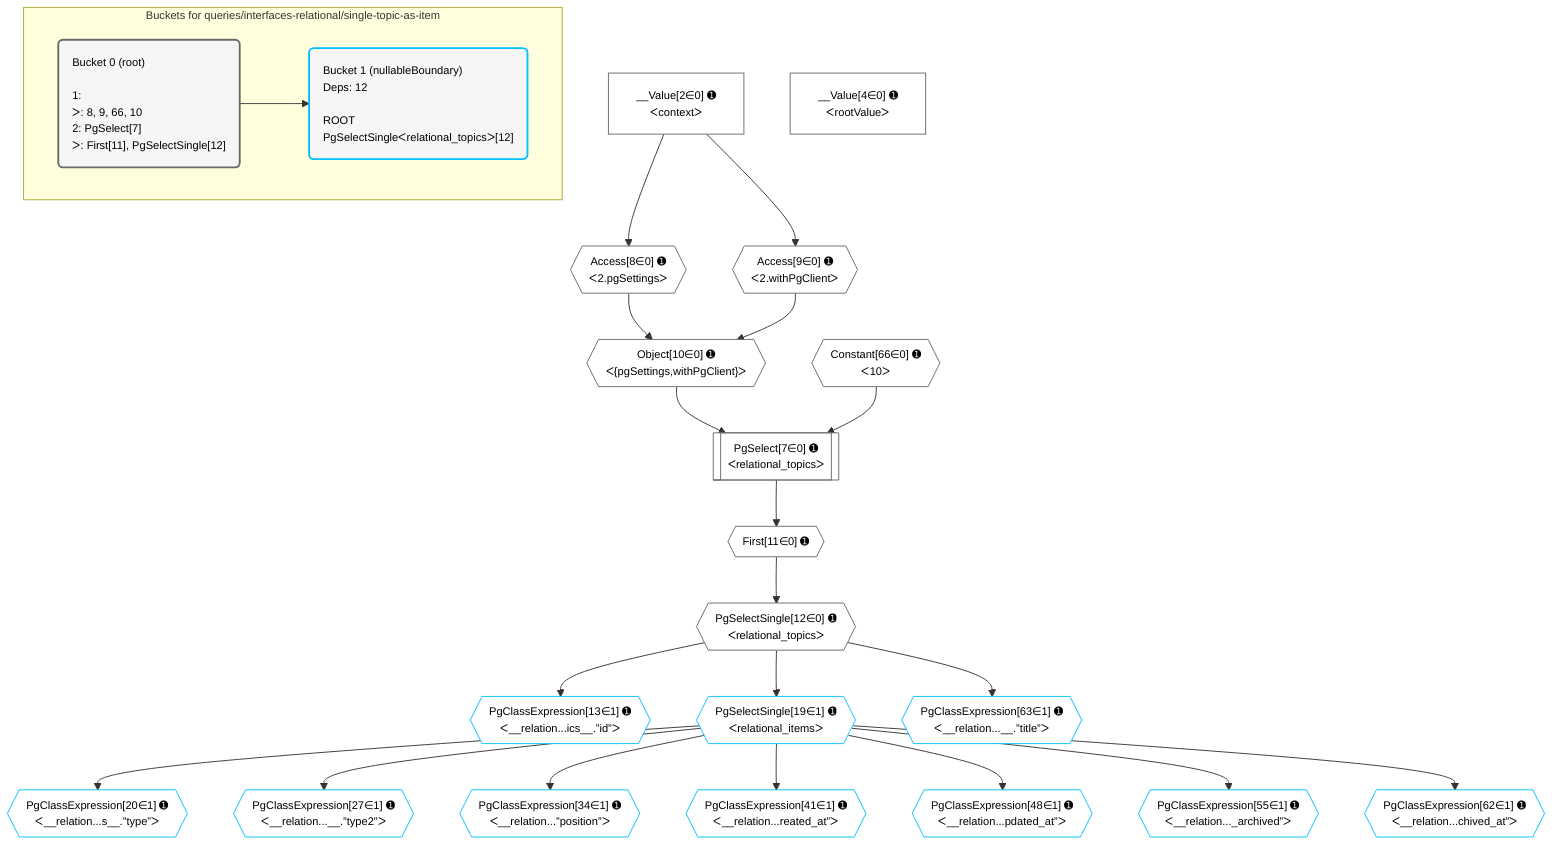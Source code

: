 %%{init: {'themeVariables': { 'fontSize': '12px'}}}%%
graph TD
    classDef path fill:#eee,stroke:#000,color:#000
    classDef plan fill:#fff,stroke-width:1px,color:#000
    classDef itemplan fill:#fff,stroke-width:2px,color:#000
    classDef unbatchedplan fill:#dff,stroke-width:1px,color:#000
    classDef sideeffectplan fill:#fcc,stroke-width:2px,color:#000
    classDef bucket fill:#f6f6f6,color:#000,stroke-width:2px,text-align:left


    %% plan dependencies
    PgSelect7[["PgSelect[7∈0] ➊<br />ᐸrelational_topicsᐳ"]]:::plan
    Object10{{"Object[10∈0] ➊<br />ᐸ{pgSettings,withPgClient}ᐳ"}}:::plan
    Constant66{{"Constant[66∈0] ➊<br />ᐸ10ᐳ"}}:::plan
    Object10 & Constant66 --> PgSelect7
    Access8{{"Access[8∈0] ➊<br />ᐸ2.pgSettingsᐳ"}}:::plan
    Access9{{"Access[9∈0] ➊<br />ᐸ2.withPgClientᐳ"}}:::plan
    Access8 & Access9 --> Object10
    __Value2["__Value[2∈0] ➊<br />ᐸcontextᐳ"]:::plan
    __Value2 --> Access8
    __Value2 --> Access9
    First11{{"First[11∈0] ➊"}}:::plan
    PgSelect7 --> First11
    PgSelectSingle12{{"PgSelectSingle[12∈0] ➊<br />ᐸrelational_topicsᐳ"}}:::plan
    First11 --> PgSelectSingle12
    __Value4["__Value[4∈0] ➊<br />ᐸrootValueᐳ"]:::plan
    PgClassExpression13{{"PgClassExpression[13∈1] ➊<br />ᐸ__relation...ics__.”id”ᐳ"}}:::plan
    PgSelectSingle12 --> PgClassExpression13
    PgSelectSingle19{{"PgSelectSingle[19∈1] ➊<br />ᐸrelational_itemsᐳ"}}:::plan
    PgSelectSingle12 --> PgSelectSingle19
    PgClassExpression20{{"PgClassExpression[20∈1] ➊<br />ᐸ__relation...s__.”type”ᐳ"}}:::plan
    PgSelectSingle19 --> PgClassExpression20
    PgClassExpression27{{"PgClassExpression[27∈1] ➊<br />ᐸ__relation...__.”type2”ᐳ"}}:::plan
    PgSelectSingle19 --> PgClassExpression27
    PgClassExpression34{{"PgClassExpression[34∈1] ➊<br />ᐸ__relation...”position”ᐳ"}}:::plan
    PgSelectSingle19 --> PgClassExpression34
    PgClassExpression41{{"PgClassExpression[41∈1] ➊<br />ᐸ__relation...reated_at”ᐳ"}}:::plan
    PgSelectSingle19 --> PgClassExpression41
    PgClassExpression48{{"PgClassExpression[48∈1] ➊<br />ᐸ__relation...pdated_at”ᐳ"}}:::plan
    PgSelectSingle19 --> PgClassExpression48
    PgClassExpression55{{"PgClassExpression[55∈1] ➊<br />ᐸ__relation..._archived”ᐳ"}}:::plan
    PgSelectSingle19 --> PgClassExpression55
    PgClassExpression62{{"PgClassExpression[62∈1] ➊<br />ᐸ__relation...chived_at”ᐳ"}}:::plan
    PgSelectSingle19 --> PgClassExpression62
    PgClassExpression63{{"PgClassExpression[63∈1] ➊<br />ᐸ__relation...__.”title”ᐳ"}}:::plan
    PgSelectSingle12 --> PgClassExpression63

    %% define steps

    subgraph "Buckets for queries/interfaces-relational/single-topic-as-item"
    Bucket0("Bucket 0 (root)<br /><br />1: <br />ᐳ: 8, 9, 66, 10<br />2: PgSelect[7]<br />ᐳ: First[11], PgSelectSingle[12]"):::bucket
    classDef bucket0 stroke:#696969
    class Bucket0,__Value2,__Value4,PgSelect7,Access8,Access9,Object10,First11,PgSelectSingle12,Constant66 bucket0
    Bucket1("Bucket 1 (nullableBoundary)<br />Deps: 12<br /><br />ROOT PgSelectSingleᐸrelational_topicsᐳ[12]"):::bucket
    classDef bucket1 stroke:#00bfff
    class Bucket1,PgClassExpression13,PgSelectSingle19,PgClassExpression20,PgClassExpression27,PgClassExpression34,PgClassExpression41,PgClassExpression48,PgClassExpression55,PgClassExpression62,PgClassExpression63 bucket1
    Bucket0 --> Bucket1
    end